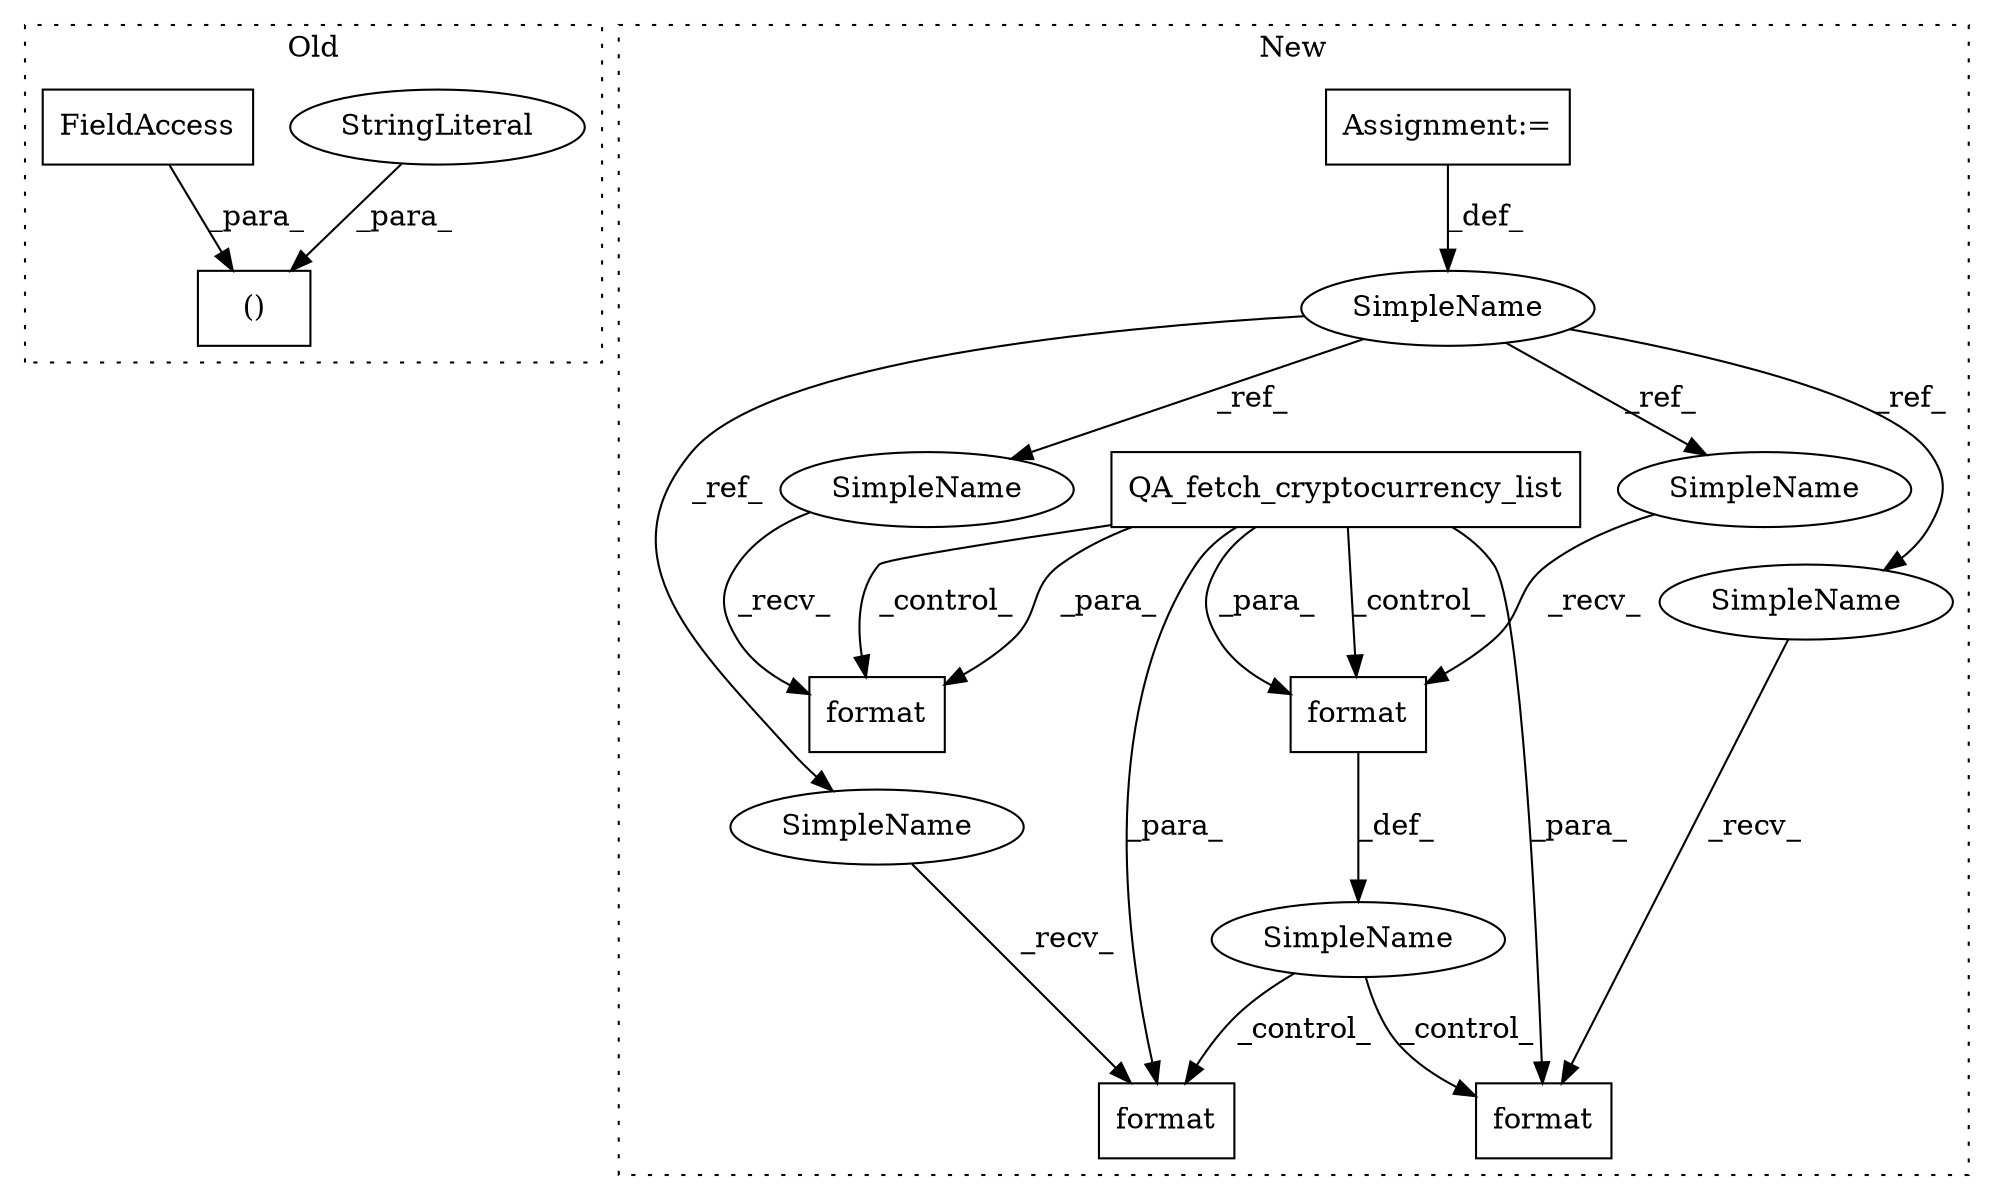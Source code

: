 digraph G {
subgraph cluster0 {
1 [label="()" a="106" s="4716" l="38" shape="box"];
3 [label="FieldAccess" a="22" s="4737" l="17" shape="box"];
5 [label="StringLiteral" a="45" s="4716" l="8" shape="ellipse"];
label = "Old";
style="dotted";
}
subgraph cluster1 {
2 [label="QA_fetch_cryptocurrency_list" a="32" s="6329,6371" l="29,1" shape="box"];
4 [label="format" a="32" s="7817,7845" l="7,1" shape="box"];
6 [label="SimpleName" a="42" s="" l="" shape="ellipse"];
7 [label="format" a="32" s="8039,8067" l="7,1" shape="box"];
8 [label="SimpleName" a="42" s="6284" l="15" shape="ellipse"];
9 [label="format" a="32" s="7414,7442" l="7,1" shape="box"];
10 [label="Assignment:=" a="7" s="6299" l="1" shape="box"];
11 [label="format" a="32" s="7142,7170" l="7,1" shape="box"];
12 [label="SimpleName" a="42" s="8023" l="15" shape="ellipse"];
13 [label="SimpleName" a="42" s="7398" l="15" shape="ellipse"];
14 [label="SimpleName" a="42" s="7801" l="15" shape="ellipse"];
15 [label="SimpleName" a="42" s="7126" l="15" shape="ellipse"];
label = "New";
style="dotted";
}
2 -> 4 [label="_para_"];
2 -> 11 [label="_control_"];
2 -> 7 [label="_para_"];
2 -> 11 [label="_para_"];
2 -> 9 [label="_para_"];
2 -> 9 [label="_control_"];
3 -> 1 [label="_para_"];
5 -> 1 [label="_para_"];
6 -> 7 [label="_control_"];
6 -> 4 [label="_control_"];
8 -> 13 [label="_ref_"];
8 -> 14 [label="_ref_"];
8 -> 15 [label="_ref_"];
8 -> 12 [label="_ref_"];
9 -> 6 [label="_def_"];
10 -> 8 [label="_def_"];
12 -> 7 [label="_recv_"];
13 -> 9 [label="_recv_"];
14 -> 4 [label="_recv_"];
15 -> 11 [label="_recv_"];
}